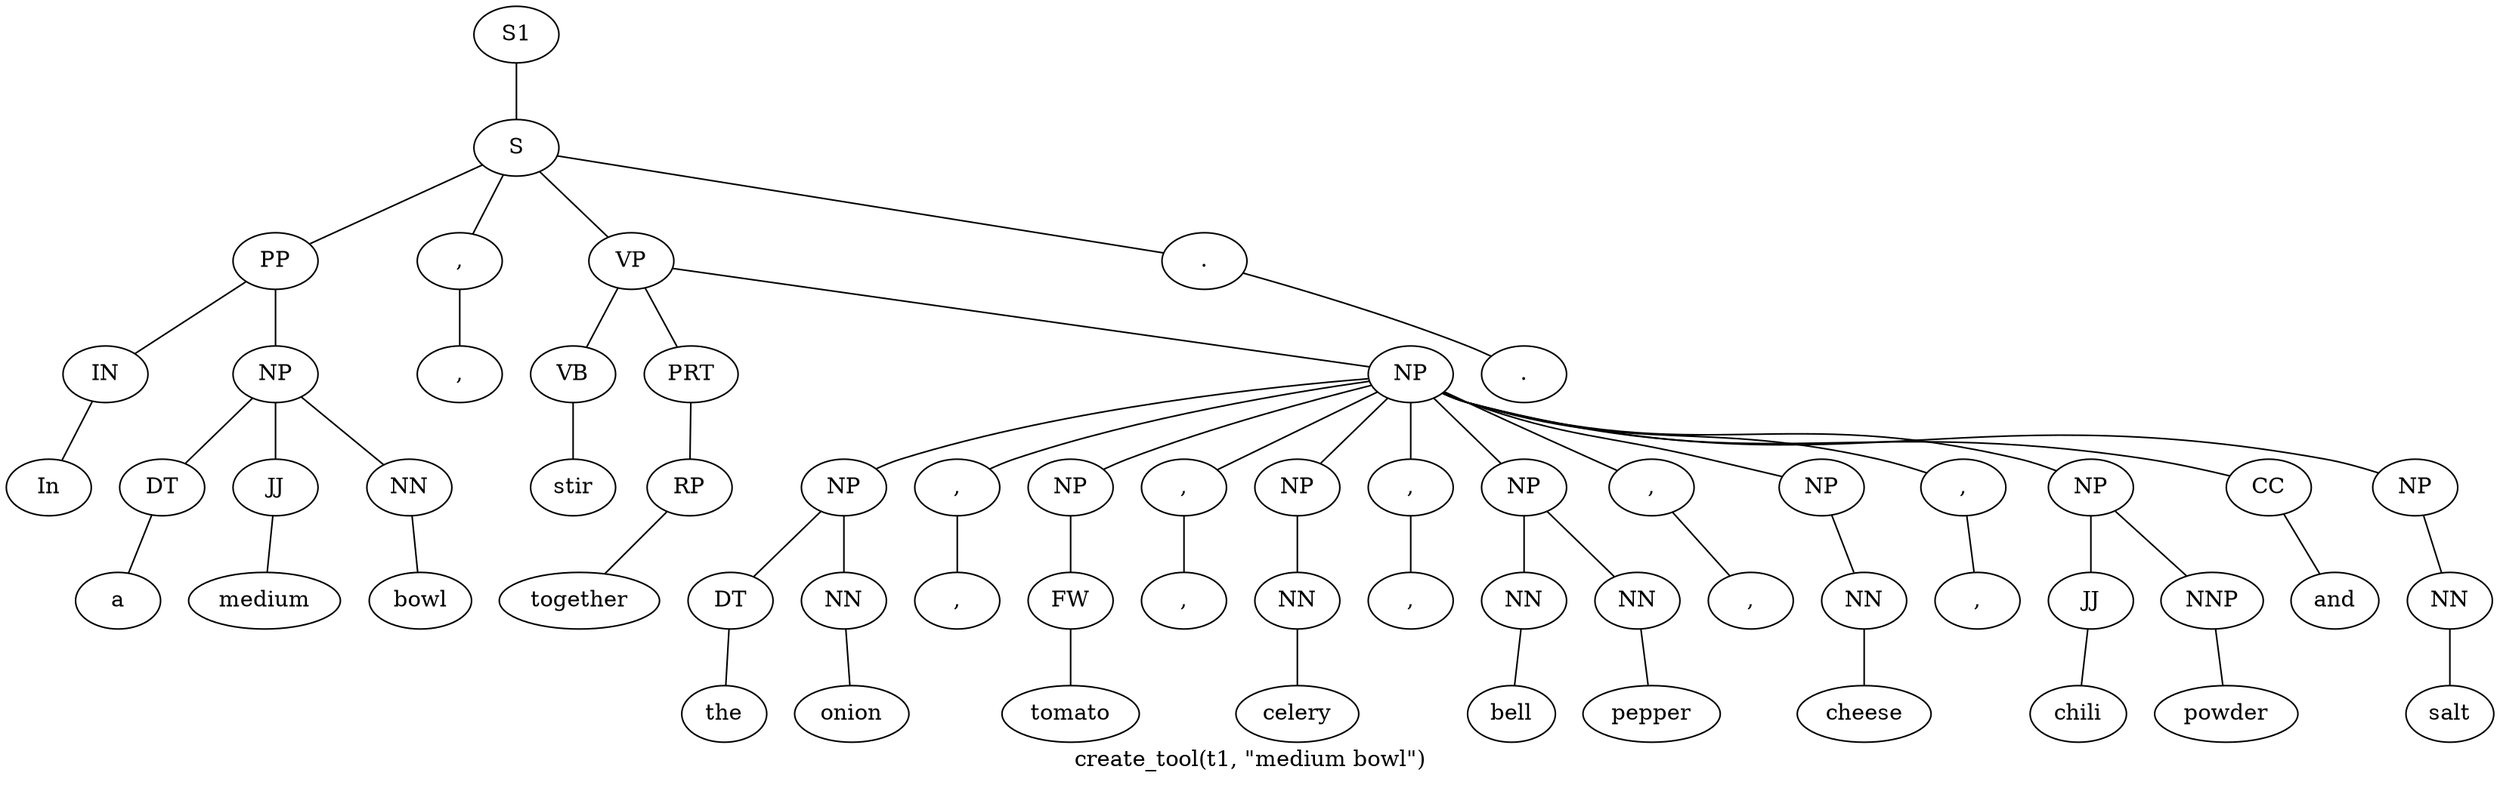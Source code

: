 graph SyntaxGraph {
	label = "create_tool(t1, \"medium bowl\")";
	Node0 [label="S1"];
	Node1 [label="S"];
	Node2 [label="PP"];
	Node3 [label="IN"];
	Node4 [label="In"];
	Node5 [label="NP"];
	Node6 [label="DT"];
	Node7 [label="a"];
	Node8 [label="JJ"];
	Node9 [label="medium"];
	Node10 [label="NN"];
	Node11 [label="bowl"];
	Node12 [label=","];
	Node13 [label=","];
	Node14 [label="VP"];
	Node15 [label="VB"];
	Node16 [label="stir"];
	Node17 [label="PRT"];
	Node18 [label="RP"];
	Node19 [label="together"];
	Node20 [label="NP"];
	Node21 [label="NP"];
	Node22 [label="DT"];
	Node23 [label="the"];
	Node24 [label="NN"];
	Node25 [label="onion"];
	Node26 [label=","];
	Node27 [label=","];
	Node28 [label="NP"];
	Node29 [label="FW"];
	Node30 [label="tomato"];
	Node31 [label=","];
	Node32 [label=","];
	Node33 [label="NP"];
	Node34 [label="NN"];
	Node35 [label="celery"];
	Node36 [label=","];
	Node37 [label=","];
	Node38 [label="NP"];
	Node39 [label="NN"];
	Node40 [label="bell"];
	Node41 [label="NN"];
	Node42 [label="pepper"];
	Node43 [label=","];
	Node44 [label=","];
	Node45 [label="NP"];
	Node46 [label="NN"];
	Node47 [label="cheese"];
	Node48 [label=","];
	Node49 [label=","];
	Node50 [label="NP"];
	Node51 [label="JJ"];
	Node52 [label="chili"];
	Node53 [label="NNP"];
	Node54 [label="powder"];
	Node55 [label="CC"];
	Node56 [label="and"];
	Node57 [label="NP"];
	Node58 [label="NN"];
	Node59 [label="salt"];
	Node60 [label="."];
	Node61 [label="."];

	Node0 -- Node1;
	Node1 -- Node2;
	Node1 -- Node12;
	Node1 -- Node14;
	Node1 -- Node60;
	Node2 -- Node3;
	Node2 -- Node5;
	Node3 -- Node4;
	Node5 -- Node6;
	Node5 -- Node8;
	Node5 -- Node10;
	Node6 -- Node7;
	Node8 -- Node9;
	Node10 -- Node11;
	Node12 -- Node13;
	Node14 -- Node15;
	Node14 -- Node17;
	Node14 -- Node20;
	Node15 -- Node16;
	Node17 -- Node18;
	Node18 -- Node19;
	Node20 -- Node21;
	Node20 -- Node26;
	Node20 -- Node28;
	Node20 -- Node31;
	Node20 -- Node33;
	Node20 -- Node36;
	Node20 -- Node38;
	Node20 -- Node43;
	Node20 -- Node45;
	Node20 -- Node48;
	Node20 -- Node50;
	Node20 -- Node55;
	Node20 -- Node57;
	Node21 -- Node22;
	Node21 -- Node24;
	Node22 -- Node23;
	Node24 -- Node25;
	Node26 -- Node27;
	Node28 -- Node29;
	Node29 -- Node30;
	Node31 -- Node32;
	Node33 -- Node34;
	Node34 -- Node35;
	Node36 -- Node37;
	Node38 -- Node39;
	Node38 -- Node41;
	Node39 -- Node40;
	Node41 -- Node42;
	Node43 -- Node44;
	Node45 -- Node46;
	Node46 -- Node47;
	Node48 -- Node49;
	Node50 -- Node51;
	Node50 -- Node53;
	Node51 -- Node52;
	Node53 -- Node54;
	Node55 -- Node56;
	Node57 -- Node58;
	Node58 -- Node59;
	Node60 -- Node61;
}
